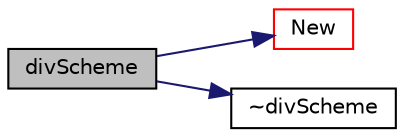 digraph "divScheme"
{
  bgcolor="transparent";
  edge [fontname="Helvetica",fontsize="10",labelfontname="Helvetica",labelfontsize="10"];
  node [fontname="Helvetica",fontsize="10",shape=record];
  rankdir="LR";
  Node4 [label="divScheme",height=0.2,width=0.4,color="black", fillcolor="grey75", style="filled", fontcolor="black"];
  Node4 -> Node5 [color="midnightblue",fontsize="10",style="solid",fontname="Helvetica"];
  Node5 [label="New",height=0.2,width=0.4,color="red",URL="$a23325.html#ad9e49ab1c22879be2f0d38c93b75b299",tooltip="Return a pointer to a new divScheme created on freestore. "];
  Node4 -> Node55 [color="midnightblue",fontsize="10",style="solid",fontname="Helvetica"];
  Node55 [label="~divScheme",height=0.2,width=0.4,color="black",URL="$a23325.html#ad3eced80a2733bd177b6cb112b81a7e6",tooltip="Destructor. "];
}
